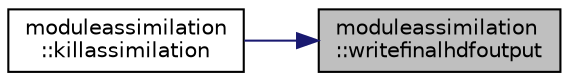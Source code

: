 digraph "moduleassimilation::writefinalhdfoutput"
{
 // LATEX_PDF_SIZE
  edge [fontname="Helvetica",fontsize="10",labelfontname="Helvetica",labelfontsize="10"];
  node [fontname="Helvetica",fontsize="10",shape=record];
  rankdir="RL";
  Node1 [label="moduleassimilation\l::writefinalhdfoutput",height=0.2,width=0.4,color="black", fillcolor="grey75", style="filled", fontcolor="black",tooltip=" "];
  Node1 -> Node2 [dir="back",color="midnightblue",fontsize="10",style="solid"];
  Node2 [label="moduleassimilation\l::killassimilation",height=0.2,width=0.4,color="black", fillcolor="white", style="filled",URL="$namespacemoduleassimilation.html#a3e8d98d577185433d513756aadd846f8",tooltip=" "];
}
